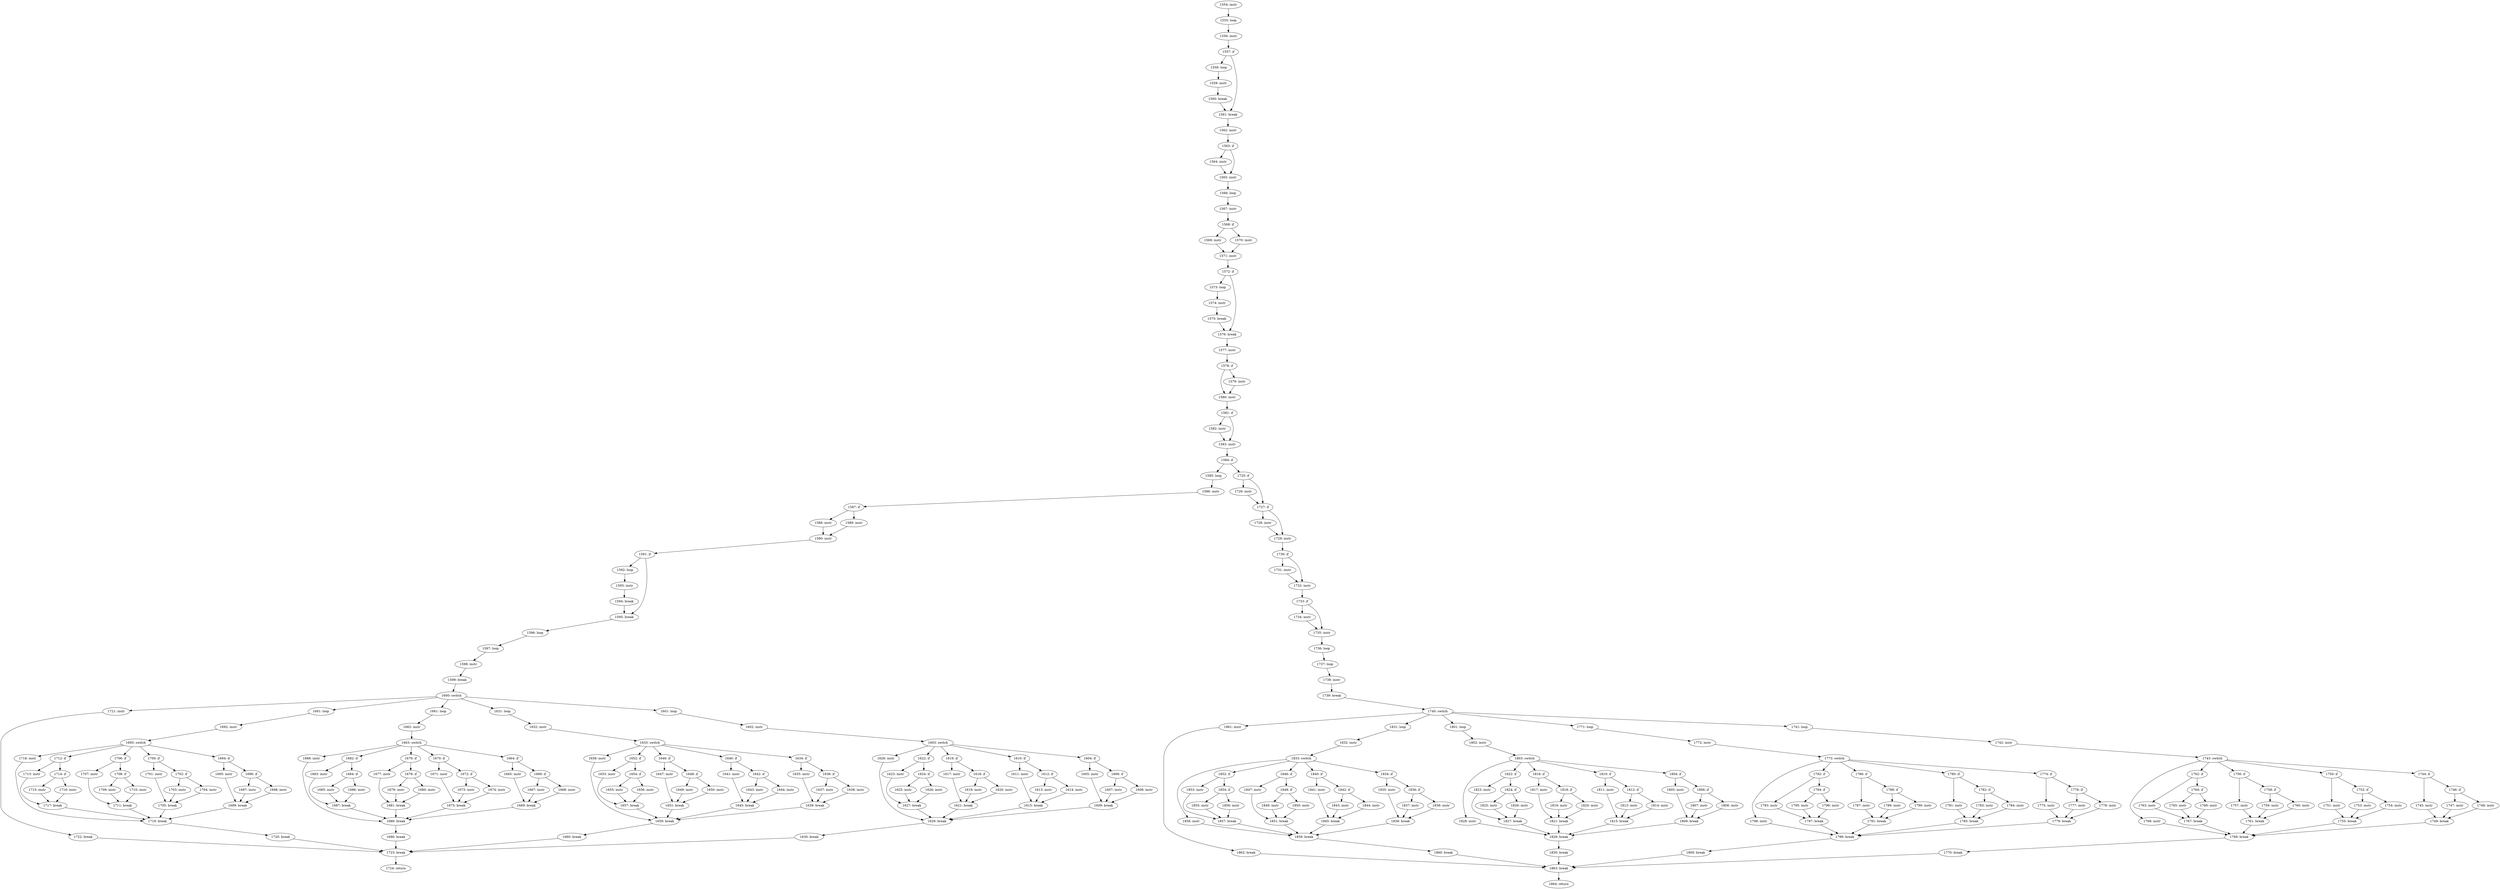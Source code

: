 digraph CFG_tcp_shifted_skb {
1554 [label="1554: instr"]
	1554 -> 1555
1555 [label="1555: loop"]
	1555 -> 1556
1556 [label="1556: instr"]
	1556 -> 1557
1557 [label="1557: if"]
	1557 -> 1558
	1557 -> 1561
1558 [label="1558: loop"]
	1558 -> 1559
1559 [label="1559: instr"]
	1559 -> 1560
1560 [label="1560: break"]
	1560 -> 1561
1561 [label="1561: break"]
	1561 -> 1562
1562 [label="1562: instr"]
	1562 -> 1563
1563 [label="1563: if"]
	1563 -> 1564
	1563 -> 1565
1564 [label="1564: instr"]
	1564 -> 1565
1565 [label="1565: instr"]
	1565 -> 1566
1566 [label="1566: loop"]
	1566 -> 1567
1567 [label="1567: instr"]
	1567 -> 1568
1568 [label="1568: if"]
	1568 -> 1569
	1568 -> 1570
1569 [label="1569: instr"]
	1569 -> 1571
1570 [label="1570: instr"]
	1570 -> 1571
1571 [label="1571: instr"]
	1571 -> 1572
1572 [label="1572: if"]
	1572 -> 1573
	1572 -> 1576
1573 [label="1573: loop"]
	1573 -> 1574
1574 [label="1574: instr"]
	1574 -> 1575
1575 [label="1575: break"]
	1575 -> 1576
1576 [label="1576: break"]
	1576 -> 1577
1577 [label="1577: instr"]
	1577 -> 1578
1578 [label="1578: if"]
	1578 -> 1580
	1578 -> 1579
1579 [label="1579: instr"]
	1579 -> 1580
1580 [label="1580: instr"]
	1580 -> 1581
1581 [label="1581: if"]
	1581 -> 1582
	1581 -> 1583
1582 [label="1582: instr"]
	1582 -> 1583
1583 [label="1583: instr"]
	1583 -> 1584
1584 [label="1584: if"]
	1584 -> 1585
	1584 -> 1725
1585 [label="1585: loop"]
	1585 -> 1586
1586 [label="1586: instr"]
	1586 -> 1587
1587 [label="1587: if"]
	1587 -> 1588
	1587 -> 1589
1588 [label="1588: instr"]
	1588 -> 1590
1589 [label="1589: instr"]
	1589 -> 1590
1590 [label="1590: instr"]
	1590 -> 1591
1591 [label="1591: if"]
	1591 -> 1592
	1591 -> 1595
1592 [label="1592: loop"]
	1592 -> 1593
1593 [label="1593: instr"]
	1593 -> 1594
1594 [label="1594: break"]
	1594 -> 1595
1595 [label="1595: break"]
	1595 -> 1596
1596 [label="1596: loop"]
	1596 -> 1597
1597 [label="1597: loop"]
	1597 -> 1598
1598 [label="1598: instr"]
	1598 -> 1599
1599 [label="1599: break"]
	1599 -> 1600
1600 [label="1600: switch"]
	1600 -> 1721
	1600 -> 1691
	1600 -> 1661
	1600 -> 1631
	1600 -> 1601
1601 [label="1601: loop"]
	1601 -> 1602
1602 [label="1602: instr"]
	1602 -> 1603
1603 [label="1603: switch"]
	1603 -> 1628
	1603 -> 1622
	1603 -> 1616
	1603 -> 1610
	1603 -> 1604
1604 [label="1604: if"]
	1604 -> 1605
	1604 -> 1606
1605 [label="1605: instr"]
	1605 -> 1609
1606 [label="1606: if"]
	1606 -> 1607
	1606 -> 1608
1607 [label="1607: instr"]
	1607 -> 1609
1608 [label="1608: instr"]
	1608 -> 1609
1609 [label="1609: break"]
	1609 -> 1629
1610 [label="1610: if"]
	1610 -> 1611
	1610 -> 1612
1611 [label="1611: instr"]
	1611 -> 1615
1612 [label="1612: if"]
	1612 -> 1613
	1612 -> 1614
1613 [label="1613: instr"]
	1613 -> 1615
1614 [label="1614: instr"]
	1614 -> 1615
1615 [label="1615: break"]
	1615 -> 1629
1616 [label="1616: if"]
	1616 -> 1617
	1616 -> 1618
1617 [label="1617: instr"]
	1617 -> 1621
1618 [label="1618: if"]
	1618 -> 1619
	1618 -> 1620
1619 [label="1619: instr"]
	1619 -> 1621
1620 [label="1620: instr"]
	1620 -> 1621
1621 [label="1621: break"]
	1621 -> 1629
1622 [label="1622: if"]
	1622 -> 1623
	1622 -> 1624
1623 [label="1623: instr"]
	1623 -> 1627
1624 [label="1624: if"]
	1624 -> 1625
	1624 -> 1626
1625 [label="1625: instr"]
	1625 -> 1627
1626 [label="1626: instr"]
	1626 -> 1627
1627 [label="1627: break"]
	1627 -> 1629
1628 [label="1628: instr"]
	1628 -> 1629
1629 [label="1629: break"]
	1629 -> 1630
1630 [label="1630: break"]
	1630 -> 1723
1631 [label="1631: loop"]
	1631 -> 1632
1632 [label="1632: instr"]
	1632 -> 1633
1633 [label="1633: switch"]
	1633 -> 1658
	1633 -> 1652
	1633 -> 1646
	1633 -> 1640
	1633 -> 1634
1634 [label="1634: if"]
	1634 -> 1635
	1634 -> 1636
1635 [label="1635: instr"]
	1635 -> 1639
1636 [label="1636: if"]
	1636 -> 1637
	1636 -> 1638
1637 [label="1637: instr"]
	1637 -> 1639
1638 [label="1638: instr"]
	1638 -> 1639
1639 [label="1639: break"]
	1639 -> 1659
1640 [label="1640: if"]
	1640 -> 1641
	1640 -> 1642
1641 [label="1641: instr"]
	1641 -> 1645
1642 [label="1642: if"]
	1642 -> 1643
	1642 -> 1644
1643 [label="1643: instr"]
	1643 -> 1645
1644 [label="1644: instr"]
	1644 -> 1645
1645 [label="1645: break"]
	1645 -> 1659
1646 [label="1646: if"]
	1646 -> 1647
	1646 -> 1648
1647 [label="1647: instr"]
	1647 -> 1651
1648 [label="1648: if"]
	1648 -> 1649
	1648 -> 1650
1649 [label="1649: instr"]
	1649 -> 1651
1650 [label="1650: instr"]
	1650 -> 1651
1651 [label="1651: break"]
	1651 -> 1659
1652 [label="1652: if"]
	1652 -> 1653
	1652 -> 1654
1653 [label="1653: instr"]
	1653 -> 1657
1654 [label="1654: if"]
	1654 -> 1655
	1654 -> 1656
1655 [label="1655: instr"]
	1655 -> 1657
1656 [label="1656: instr"]
	1656 -> 1657
1657 [label="1657: break"]
	1657 -> 1659
1658 [label="1658: instr"]
	1658 -> 1659
1659 [label="1659: break"]
	1659 -> 1660
1660 [label="1660: break"]
	1660 -> 1723
1661 [label="1661: loop"]
	1661 -> 1662
1662 [label="1662: instr"]
	1662 -> 1663
1663 [label="1663: switch"]
	1663 -> 1688
	1663 -> 1682
	1663 -> 1676
	1663 -> 1670
	1663 -> 1664
1664 [label="1664: if"]
	1664 -> 1665
	1664 -> 1666
1665 [label="1665: instr"]
	1665 -> 1669
1666 [label="1666: if"]
	1666 -> 1667
	1666 -> 1668
1667 [label="1667: instr"]
	1667 -> 1669
1668 [label="1668: instr"]
	1668 -> 1669
1669 [label="1669: break"]
	1669 -> 1689
1670 [label="1670: if"]
	1670 -> 1671
	1670 -> 1672
1671 [label="1671: instr"]
	1671 -> 1675
1672 [label="1672: if"]
	1672 -> 1673
	1672 -> 1674
1673 [label="1673: instr"]
	1673 -> 1675
1674 [label="1674: instr"]
	1674 -> 1675
1675 [label="1675: break"]
	1675 -> 1689
1676 [label="1676: if"]
	1676 -> 1677
	1676 -> 1678
1677 [label="1677: instr"]
	1677 -> 1681
1678 [label="1678: if"]
	1678 -> 1679
	1678 -> 1680
1679 [label="1679: instr"]
	1679 -> 1681
1680 [label="1680: instr"]
	1680 -> 1681
1681 [label="1681: break"]
	1681 -> 1689
1682 [label="1682: if"]
	1682 -> 1683
	1682 -> 1684
1683 [label="1683: instr"]
	1683 -> 1687
1684 [label="1684: if"]
	1684 -> 1685
	1684 -> 1686
1685 [label="1685: instr"]
	1685 -> 1687
1686 [label="1686: instr"]
	1686 -> 1687
1687 [label="1687: break"]
	1687 -> 1689
1688 [label="1688: instr"]
	1688 -> 1689
1689 [label="1689: break"]
	1689 -> 1690
1690 [label="1690: break"]
	1690 -> 1723
1691 [label="1691: loop"]
	1691 -> 1692
1692 [label="1692: instr"]
	1692 -> 1693
1693 [label="1693: switch"]
	1693 -> 1718
	1693 -> 1712
	1693 -> 1706
	1693 -> 1700
	1693 -> 1694
1694 [label="1694: if"]
	1694 -> 1695
	1694 -> 1696
1695 [label="1695: instr"]
	1695 -> 1699
1696 [label="1696: if"]
	1696 -> 1697
	1696 -> 1698
1697 [label="1697: instr"]
	1697 -> 1699
1698 [label="1698: instr"]
	1698 -> 1699
1699 [label="1699: break"]
	1699 -> 1719
1700 [label="1700: if"]
	1700 -> 1701
	1700 -> 1702
1701 [label="1701: instr"]
	1701 -> 1705
1702 [label="1702: if"]
	1702 -> 1703
	1702 -> 1704
1703 [label="1703: instr"]
	1703 -> 1705
1704 [label="1704: instr"]
	1704 -> 1705
1705 [label="1705: break"]
	1705 -> 1719
1706 [label="1706: if"]
	1706 -> 1707
	1706 -> 1708
1707 [label="1707: instr"]
	1707 -> 1711
1708 [label="1708: if"]
	1708 -> 1709
	1708 -> 1710
1709 [label="1709: instr"]
	1709 -> 1711
1710 [label="1710: instr"]
	1710 -> 1711
1711 [label="1711: break"]
	1711 -> 1719
1712 [label="1712: if"]
	1712 -> 1713
	1712 -> 1714
1713 [label="1713: instr"]
	1713 -> 1717
1714 [label="1714: if"]
	1714 -> 1715
	1714 -> 1716
1715 [label="1715: instr"]
	1715 -> 1717
1716 [label="1716: instr"]
	1716 -> 1717
1717 [label="1717: break"]
	1717 -> 1719
1718 [label="1718: instr"]
	1718 -> 1719
1719 [label="1719: break"]
	1719 -> 1720
1720 [label="1720: break"]
	1720 -> 1723
1721 [label="1721: instr"]
	1721 -> 1722
1722 [label="1722: break"]
	1722 -> 1723
1723 [label="1723: break"]
	1723 -> 1724
1724 [label="1724: return"]
	
1725 [label="1725: if"]
	1725 -> 1726
	1725 -> 1727
1726 [label="1726: instr"]
	1726 -> 1727
1727 [label="1727: if"]
	1727 -> 1728
	1727 -> 1729
1728 [label="1728: instr"]
	1728 -> 1729
1729 [label="1729: instr"]
	1729 -> 1730
1730 [label="1730: if"]
	1730 -> 1731
	1730 -> 1732
1731 [label="1731: instr"]
	1731 -> 1732
1732 [label="1732: instr"]
	1732 -> 1733
1733 [label="1733: if"]
	1733 -> 1734
	1733 -> 1735
1734 [label="1734: instr"]
	1734 -> 1735
1735 [label="1735: instr"]
	1735 -> 1736
1736 [label="1736: loop"]
	1736 -> 1737
1737 [label="1737: loop"]
	1737 -> 1738
1738 [label="1738: instr"]
	1738 -> 1739
1739 [label="1739: break"]
	1739 -> 1740
1740 [label="1740: switch"]
	1740 -> 1861
	1740 -> 1831
	1740 -> 1801
	1740 -> 1771
	1740 -> 1741
1741 [label="1741: loop"]
	1741 -> 1742
1742 [label="1742: instr"]
	1742 -> 1743
1743 [label="1743: switch"]
	1743 -> 1768
	1743 -> 1762
	1743 -> 1756
	1743 -> 1750
	1743 -> 1744
1744 [label="1744: if"]
	1744 -> 1745
	1744 -> 1746
1745 [label="1745: instr"]
	1745 -> 1749
1746 [label="1746: if"]
	1746 -> 1747
	1746 -> 1748
1747 [label="1747: instr"]
	1747 -> 1749
1748 [label="1748: instr"]
	1748 -> 1749
1749 [label="1749: break"]
	1749 -> 1769
1750 [label="1750: if"]
	1750 -> 1751
	1750 -> 1752
1751 [label="1751: instr"]
	1751 -> 1755
1752 [label="1752: if"]
	1752 -> 1753
	1752 -> 1754
1753 [label="1753: instr"]
	1753 -> 1755
1754 [label="1754: instr"]
	1754 -> 1755
1755 [label="1755: break"]
	1755 -> 1769
1756 [label="1756: if"]
	1756 -> 1757
	1756 -> 1758
1757 [label="1757: instr"]
	1757 -> 1761
1758 [label="1758: if"]
	1758 -> 1759
	1758 -> 1760
1759 [label="1759: instr"]
	1759 -> 1761
1760 [label="1760: instr"]
	1760 -> 1761
1761 [label="1761: break"]
	1761 -> 1769
1762 [label="1762: if"]
	1762 -> 1763
	1762 -> 1764
1763 [label="1763: instr"]
	1763 -> 1767
1764 [label="1764: if"]
	1764 -> 1765
	1764 -> 1766
1765 [label="1765: instr"]
	1765 -> 1767
1766 [label="1766: instr"]
	1766 -> 1767
1767 [label="1767: break"]
	1767 -> 1769
1768 [label="1768: instr"]
	1768 -> 1769
1769 [label="1769: break"]
	1769 -> 1770
1770 [label="1770: break"]
	1770 -> 1863
1771 [label="1771: loop"]
	1771 -> 1772
1772 [label="1772: instr"]
	1772 -> 1773
1773 [label="1773: switch"]
	1773 -> 1798
	1773 -> 1792
	1773 -> 1786
	1773 -> 1780
	1773 -> 1774
1774 [label="1774: if"]
	1774 -> 1775
	1774 -> 1776
1775 [label="1775: instr"]
	1775 -> 1779
1776 [label="1776: if"]
	1776 -> 1777
	1776 -> 1778
1777 [label="1777: instr"]
	1777 -> 1779
1778 [label="1778: instr"]
	1778 -> 1779
1779 [label="1779: break"]
	1779 -> 1799
1780 [label="1780: if"]
	1780 -> 1781
	1780 -> 1782
1781 [label="1781: instr"]
	1781 -> 1785
1782 [label="1782: if"]
	1782 -> 1783
	1782 -> 1784
1783 [label="1783: instr"]
	1783 -> 1785
1784 [label="1784: instr"]
	1784 -> 1785
1785 [label="1785: break"]
	1785 -> 1799
1786 [label="1786: if"]
	1786 -> 1787
	1786 -> 1788
1787 [label="1787: instr"]
	1787 -> 1791
1788 [label="1788: if"]
	1788 -> 1789
	1788 -> 1790
1789 [label="1789: instr"]
	1789 -> 1791
1790 [label="1790: instr"]
	1790 -> 1791
1791 [label="1791: break"]
	1791 -> 1799
1792 [label="1792: if"]
	1792 -> 1793
	1792 -> 1794
1793 [label="1793: instr"]
	1793 -> 1797
1794 [label="1794: if"]
	1794 -> 1795
	1794 -> 1796
1795 [label="1795: instr"]
	1795 -> 1797
1796 [label="1796: instr"]
	1796 -> 1797
1797 [label="1797: break"]
	1797 -> 1799
1798 [label="1798: instr"]
	1798 -> 1799
1799 [label="1799: break"]
	1799 -> 1800
1800 [label="1800: break"]
	1800 -> 1863
1801 [label="1801: loop"]
	1801 -> 1802
1802 [label="1802: instr"]
	1802 -> 1803
1803 [label="1803: switch"]
	1803 -> 1828
	1803 -> 1822
	1803 -> 1816
	1803 -> 1810
	1803 -> 1804
1804 [label="1804: if"]
	1804 -> 1805
	1804 -> 1806
1805 [label="1805: instr"]
	1805 -> 1809
1806 [label="1806: if"]
	1806 -> 1807
	1806 -> 1808
1807 [label="1807: instr"]
	1807 -> 1809
1808 [label="1808: instr"]
	1808 -> 1809
1809 [label="1809: break"]
	1809 -> 1829
1810 [label="1810: if"]
	1810 -> 1811
	1810 -> 1812
1811 [label="1811: instr"]
	1811 -> 1815
1812 [label="1812: if"]
	1812 -> 1813
	1812 -> 1814
1813 [label="1813: instr"]
	1813 -> 1815
1814 [label="1814: instr"]
	1814 -> 1815
1815 [label="1815: break"]
	1815 -> 1829
1816 [label="1816: if"]
	1816 -> 1817
	1816 -> 1818
1817 [label="1817: instr"]
	1817 -> 1821
1818 [label="1818: if"]
	1818 -> 1819
	1818 -> 1820
1819 [label="1819: instr"]
	1819 -> 1821
1820 [label="1820: instr"]
	1820 -> 1821
1821 [label="1821: break"]
	1821 -> 1829
1822 [label="1822: if"]
	1822 -> 1823
	1822 -> 1824
1823 [label="1823: instr"]
	1823 -> 1827
1824 [label="1824: if"]
	1824 -> 1825
	1824 -> 1826
1825 [label="1825: instr"]
	1825 -> 1827
1826 [label="1826: instr"]
	1826 -> 1827
1827 [label="1827: break"]
	1827 -> 1829
1828 [label="1828: instr"]
	1828 -> 1829
1829 [label="1829: break"]
	1829 -> 1830
1830 [label="1830: break"]
	1830 -> 1863
1831 [label="1831: loop"]
	1831 -> 1832
1832 [label="1832: instr"]
	1832 -> 1833
1833 [label="1833: switch"]
	1833 -> 1858
	1833 -> 1852
	1833 -> 1846
	1833 -> 1840
	1833 -> 1834
1834 [label="1834: if"]
	1834 -> 1835
	1834 -> 1836
1835 [label="1835: instr"]
	1835 -> 1839
1836 [label="1836: if"]
	1836 -> 1837
	1836 -> 1838
1837 [label="1837: instr"]
	1837 -> 1839
1838 [label="1838: instr"]
	1838 -> 1839
1839 [label="1839: break"]
	1839 -> 1859
1840 [label="1840: if"]
	1840 -> 1841
	1840 -> 1842
1841 [label="1841: instr"]
	1841 -> 1845
1842 [label="1842: if"]
	1842 -> 1843
	1842 -> 1844
1843 [label="1843: instr"]
	1843 -> 1845
1844 [label="1844: instr"]
	1844 -> 1845
1845 [label="1845: break"]
	1845 -> 1859
1846 [label="1846: if"]
	1846 -> 1847
	1846 -> 1848
1847 [label="1847: instr"]
	1847 -> 1851
1848 [label="1848: if"]
	1848 -> 1849
	1848 -> 1850
1849 [label="1849: instr"]
	1849 -> 1851
1850 [label="1850: instr"]
	1850 -> 1851
1851 [label="1851: break"]
	1851 -> 1859
1852 [label="1852: if"]
	1852 -> 1853
	1852 -> 1854
1853 [label="1853: instr"]
	1853 -> 1857
1854 [label="1854: if"]
	1854 -> 1855
	1854 -> 1856
1855 [label="1855: instr"]
	1855 -> 1857
1856 [label="1856: instr"]
	1856 -> 1857
1857 [label="1857: break"]
	1857 -> 1859
1858 [label="1858: instr"]
	1858 -> 1859
1859 [label="1859: break"]
	1859 -> 1860
1860 [label="1860: break"]
	1860 -> 1863
1861 [label="1861: instr"]
	1861 -> 1862
1862 [label="1862: break"]
	1862 -> 1863
1863 [label="1863: break"]
	1863 -> 1864
1864 [label="1864: return"]
	
}
